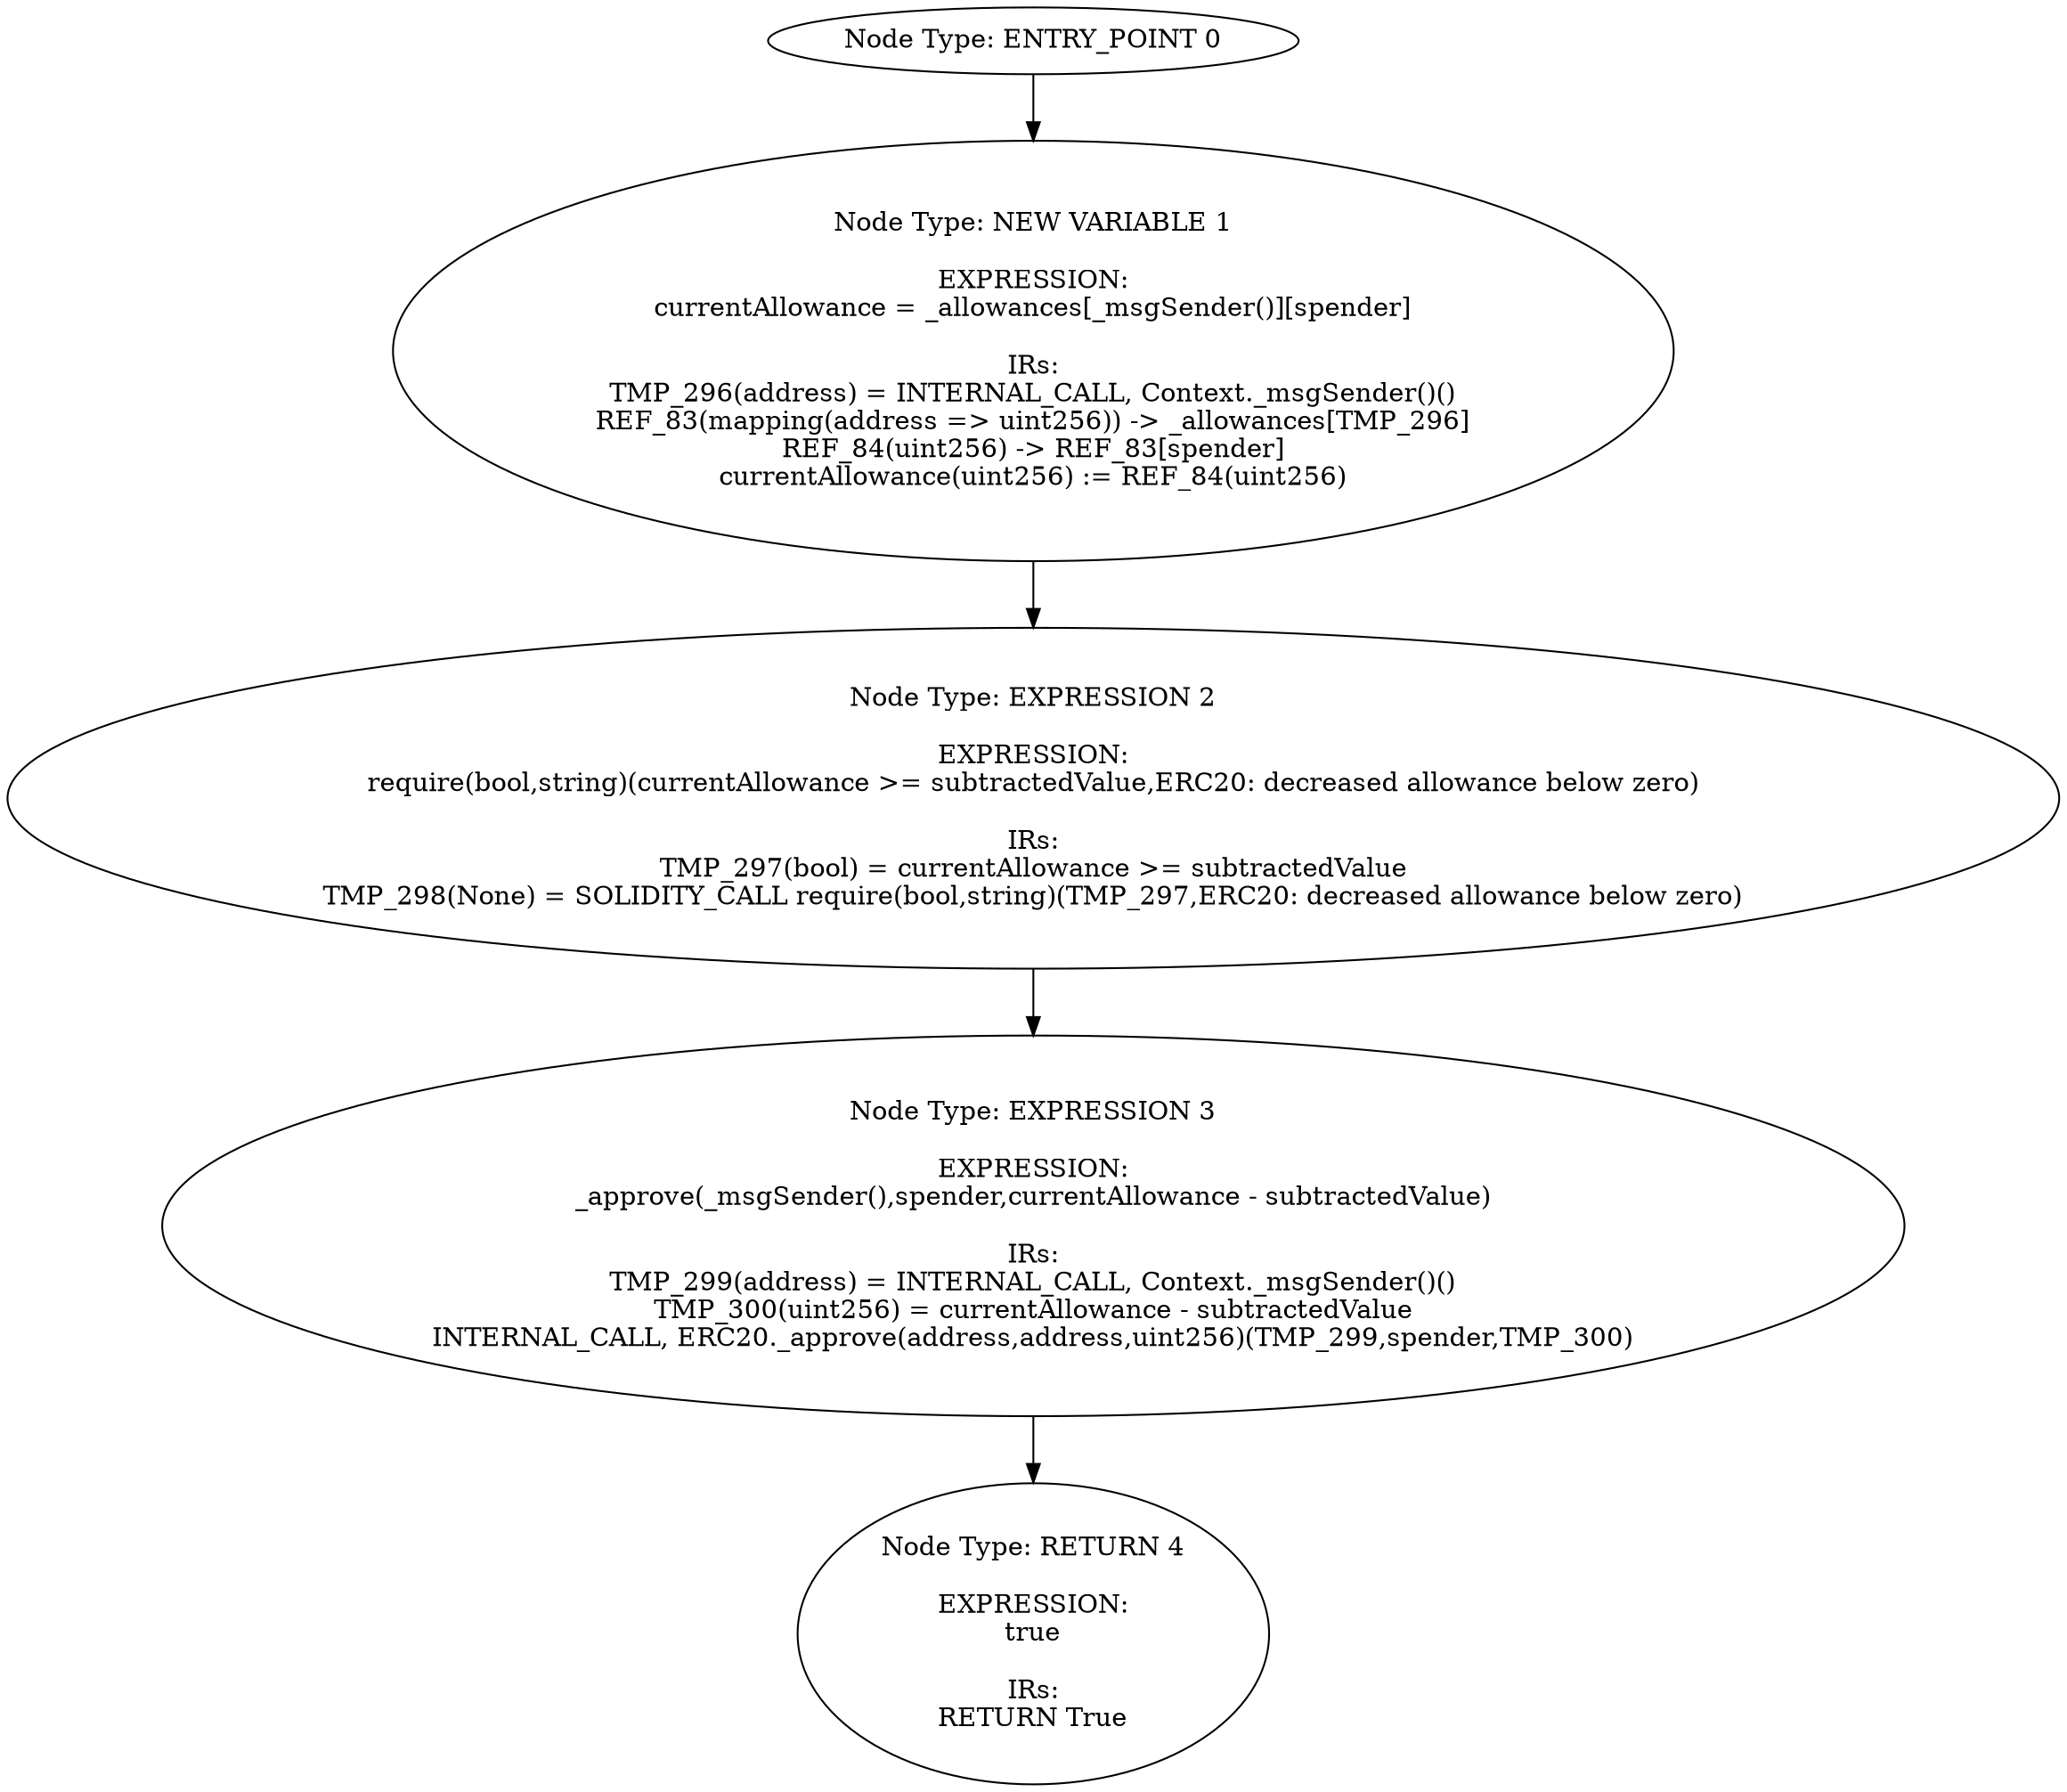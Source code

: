 digraph{
0[label="Node Type: ENTRY_POINT 0
"];
0->1;
1[label="Node Type: NEW VARIABLE 1

EXPRESSION:
currentAllowance = _allowances[_msgSender()][spender]

IRs:
TMP_296(address) = INTERNAL_CALL, Context._msgSender()()
REF_83(mapping(address => uint256)) -> _allowances[TMP_296]
REF_84(uint256) -> REF_83[spender]
currentAllowance(uint256) := REF_84(uint256)"];
1->2;
2[label="Node Type: EXPRESSION 2

EXPRESSION:
require(bool,string)(currentAllowance >= subtractedValue,ERC20: decreased allowance below zero)

IRs:
TMP_297(bool) = currentAllowance >= subtractedValue
TMP_298(None) = SOLIDITY_CALL require(bool,string)(TMP_297,ERC20: decreased allowance below zero)"];
2->3;
3[label="Node Type: EXPRESSION 3

EXPRESSION:
_approve(_msgSender(),spender,currentAllowance - subtractedValue)

IRs:
TMP_299(address) = INTERNAL_CALL, Context._msgSender()()
TMP_300(uint256) = currentAllowance - subtractedValue
INTERNAL_CALL, ERC20._approve(address,address,uint256)(TMP_299,spender,TMP_300)"];
3->4;
4[label="Node Type: RETURN 4

EXPRESSION:
true

IRs:
RETURN True"];
}
